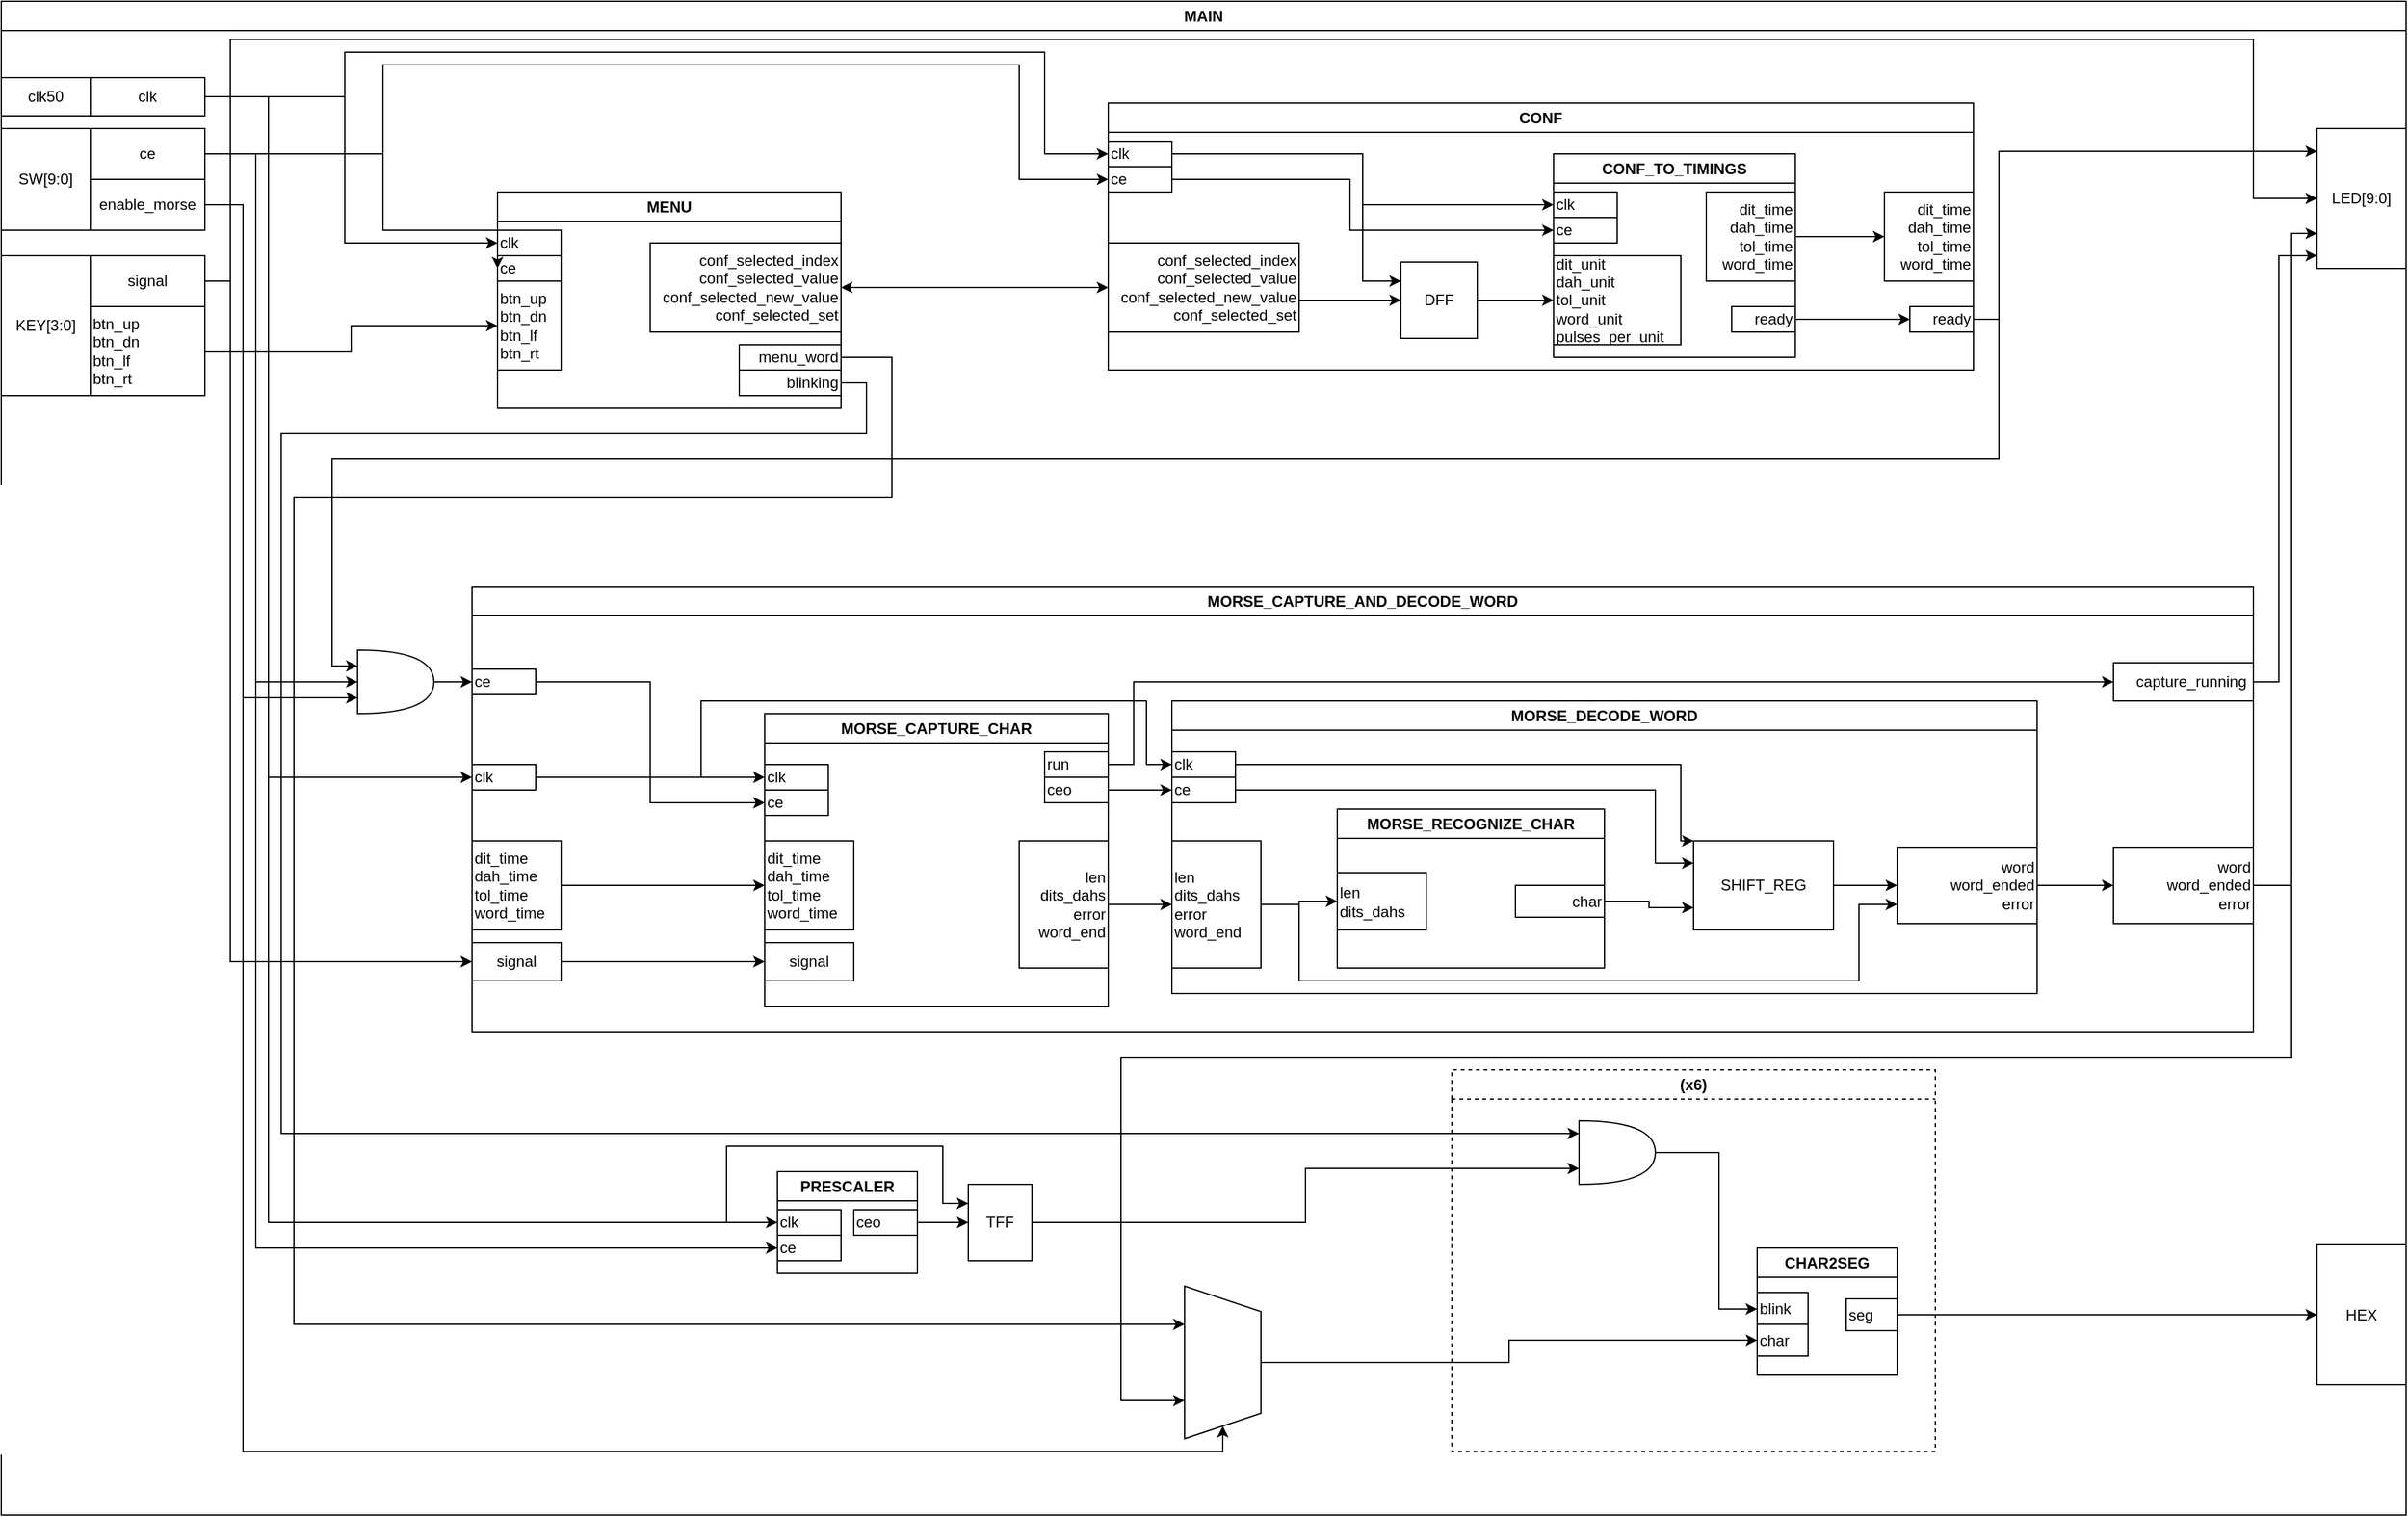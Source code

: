 <mxfile version="21.4.0" type="device">
  <diagram name="Page-1" id="hukOvNbH8wqwb4-qdyA3">
    <mxGraphModel dx="3124" dy="919" grid="1" gridSize="10" guides="1" tooltips="1" connect="1" arrows="1" fold="1" page="0" pageScale="1" pageWidth="850" pageHeight="1100" math="0" shadow="0">
      <root>
        <mxCell id="0" />
        <mxCell id="1" parent="0" />
        <mxCell id="n11RWDqNI-QOgRnJ-CIm-2" value="MAIN" style="swimlane;whiteSpace=wrap;html=1;" parent="1" vertex="1">
          <mxGeometry x="-1240" y="250" width="1890" height="1190" as="geometry" />
        </mxCell>
        <mxCell id="crMoV3NcMYlLuXGDjahS-1" value="CONF" style="swimlane;whiteSpace=wrap;html=1;" parent="n11RWDqNI-QOgRnJ-CIm-2" vertex="1">
          <mxGeometry x="870" y="80" width="680" height="210" as="geometry" />
        </mxCell>
        <mxCell id="crMoV3NcMYlLuXGDjahS-4" value="CONF_TO_TIMINGS" style="swimlane;whiteSpace=wrap;html=1;" parent="crMoV3NcMYlLuXGDjahS-1" vertex="1">
          <mxGeometry x="350" y="40" width="190" height="160" as="geometry" />
        </mxCell>
        <mxCell id="crMoV3NcMYlLuXGDjahS-58" value="&lt;div align=&quot;left&quot;&gt;dit_unit&lt;/div&gt;&lt;div align=&quot;left&quot;&gt;dah_unit&lt;/div&gt;&lt;div align=&quot;left&quot;&gt;tol_unit&lt;/div&gt;&lt;div align=&quot;left&quot;&gt;word_unit&lt;br&gt;&lt;/div&gt;&lt;div align=&quot;left&quot;&gt;pulses_per_unit&lt;br&gt;&lt;/div&gt;" style="rounded=0;whiteSpace=wrap;html=1;align=left;" parent="crMoV3NcMYlLuXGDjahS-4" vertex="1">
          <mxGeometry y="80" width="100" height="70" as="geometry" />
        </mxCell>
        <mxCell id="crMoV3NcMYlLuXGDjahS-57" value="&lt;div&gt;dit_time&lt;/div&gt;&lt;div&gt;dah_time&lt;/div&gt;&lt;div&gt;tol_time&lt;/div&gt;&lt;div&gt;word_time&lt;br&gt;&lt;/div&gt;" style="rounded=0;whiteSpace=wrap;html=1;align=right;" parent="crMoV3NcMYlLuXGDjahS-4" vertex="1">
          <mxGeometry x="120" y="30" width="70" height="70" as="geometry" />
        </mxCell>
        <mxCell id="crMoV3NcMYlLuXGDjahS-60" value="clk" style="rounded=0;whiteSpace=wrap;html=1;align=left;" parent="crMoV3NcMYlLuXGDjahS-4" vertex="1">
          <mxGeometry y="30" width="50" height="20" as="geometry" />
        </mxCell>
        <mxCell id="crMoV3NcMYlLuXGDjahS-61" value="ce" style="rounded=0;whiteSpace=wrap;html=1;align=left;" parent="crMoV3NcMYlLuXGDjahS-4" vertex="1">
          <mxGeometry y="50" width="50" height="20" as="geometry" />
        </mxCell>
        <mxCell id="crMoV3NcMYlLuXGDjahS-66" value="&lt;div align=&quot;right&quot;&gt;ready&lt;/div&gt;" style="rounded=0;whiteSpace=wrap;html=1;align=right;" parent="crMoV3NcMYlLuXGDjahS-4" vertex="1">
          <mxGeometry x="140" y="120" width="50" height="20" as="geometry" />
        </mxCell>
        <mxCell id="crMoV3NcMYlLuXGDjahS-59" style="edgeStyle=orthogonalEdgeStyle;rounded=0;orthogonalLoop=1;jettySize=auto;html=1;fontFamily=Helvetica;fontSize=12;fontColor=default;" parent="crMoV3NcMYlLuXGDjahS-1" source="crMoV3NcMYlLuXGDjahS-48" target="crMoV3NcMYlLuXGDjahS-58" edge="1">
          <mxGeometry relative="1" as="geometry">
            <Array as="points">
              <mxPoint x="310" y="155" />
              <mxPoint x="310" y="155" />
            </Array>
          </mxGeometry>
        </mxCell>
        <mxCell id="crMoV3NcMYlLuXGDjahS-48" value="DFF" style="whiteSpace=wrap;html=1;aspect=fixed;rounded=0;strokeColor=default;fontFamily=Helvetica;fontSize=12;fontColor=default;fillColor=default;" parent="crMoV3NcMYlLuXGDjahS-1" vertex="1">
          <mxGeometry x="230" y="125" width="60" height="60" as="geometry" />
        </mxCell>
        <mxCell id="crMoV3NcMYlLuXGDjahS-70" style="edgeStyle=orthogonalEdgeStyle;rounded=0;orthogonalLoop=1;jettySize=auto;html=1;entryX=0;entryY=0.5;entryDx=0;entryDy=0;fontFamily=Helvetica;fontSize=12;fontColor=default;" parent="crMoV3NcMYlLuXGDjahS-1" source="crMoV3NcMYlLuXGDjahS-49" target="crMoV3NcMYlLuXGDjahS-48" edge="1">
          <mxGeometry relative="1" as="geometry">
            <Array as="points">
              <mxPoint x="150" y="155" />
              <mxPoint x="150" y="155" />
            </Array>
          </mxGeometry>
        </mxCell>
        <mxCell id="crMoV3NcMYlLuXGDjahS-49" value="&lt;div align=&quot;right&quot;&gt;conf_selected_index&lt;br&gt;conf_selected_value&lt;br&gt;conf_selected_new_value&lt;br&gt;&lt;/div&gt;&lt;div align=&quot;right&quot;&gt;conf_selected_set&lt;/div&gt;" style="rounded=0;whiteSpace=wrap;html=1;align=right;" parent="crMoV3NcMYlLuXGDjahS-1" vertex="1">
          <mxGeometry y="110" width="150" height="70" as="geometry" />
        </mxCell>
        <mxCell id="crMoV3NcMYlLuXGDjahS-62" style="edgeStyle=orthogonalEdgeStyle;rounded=0;orthogonalLoop=1;jettySize=auto;html=1;fontFamily=Helvetica;fontSize=12;fontColor=default;entryX=0;entryY=0.5;entryDx=0;entryDy=0;" parent="crMoV3NcMYlLuXGDjahS-1" source="crMoV3NcMYlLuXGDjahS-53" target="crMoV3NcMYlLuXGDjahS-60" edge="1">
          <mxGeometry relative="1" as="geometry">
            <mxPoint x="310" y="170" as="targetPoint" />
          </mxGeometry>
        </mxCell>
        <mxCell id="crMoV3NcMYlLuXGDjahS-71" style="edgeStyle=orthogonalEdgeStyle;rounded=0;orthogonalLoop=1;jettySize=auto;html=1;entryX=0;entryY=0.25;entryDx=0;entryDy=0;fontFamily=Helvetica;fontSize=12;fontColor=default;" parent="crMoV3NcMYlLuXGDjahS-1" source="crMoV3NcMYlLuXGDjahS-53" target="crMoV3NcMYlLuXGDjahS-48" edge="1">
          <mxGeometry relative="1" as="geometry">
            <Array as="points">
              <mxPoint x="200" y="40" />
              <mxPoint x="200" y="140" />
            </Array>
          </mxGeometry>
        </mxCell>
        <mxCell id="crMoV3NcMYlLuXGDjahS-53" value="clk" style="rounded=0;whiteSpace=wrap;html=1;align=left;" parent="crMoV3NcMYlLuXGDjahS-1" vertex="1">
          <mxGeometry y="30" width="50" height="20" as="geometry" />
        </mxCell>
        <mxCell id="crMoV3NcMYlLuXGDjahS-63" style="edgeStyle=orthogonalEdgeStyle;rounded=0;orthogonalLoop=1;jettySize=auto;html=1;entryX=0;entryY=0.5;entryDx=0;entryDy=0;fontFamily=Helvetica;fontSize=12;fontColor=default;" parent="crMoV3NcMYlLuXGDjahS-1" source="crMoV3NcMYlLuXGDjahS-54" target="crMoV3NcMYlLuXGDjahS-61" edge="1">
          <mxGeometry relative="1" as="geometry">
            <Array as="points">
              <mxPoint x="190" y="60" />
              <mxPoint x="190" y="100" />
            </Array>
          </mxGeometry>
        </mxCell>
        <mxCell id="crMoV3NcMYlLuXGDjahS-54" value="ce" style="rounded=0;whiteSpace=wrap;html=1;align=left;" parent="crMoV3NcMYlLuXGDjahS-1" vertex="1">
          <mxGeometry y="50" width="50" height="20" as="geometry" />
        </mxCell>
        <mxCell id="crMoV3NcMYlLuXGDjahS-64" value="&lt;div&gt;dit_time&lt;/div&gt;&lt;div&gt;dah_time&lt;/div&gt;&lt;div&gt;tol_time&lt;/div&gt;&lt;div&gt;word_time&lt;br&gt;&lt;/div&gt;" style="rounded=0;whiteSpace=wrap;html=1;align=right;" parent="crMoV3NcMYlLuXGDjahS-1" vertex="1">
          <mxGeometry x="610" y="70" width="70" height="70" as="geometry" />
        </mxCell>
        <mxCell id="crMoV3NcMYlLuXGDjahS-65" style="edgeStyle=orthogonalEdgeStyle;rounded=0;orthogonalLoop=1;jettySize=auto;html=1;entryX=0;entryY=0.5;entryDx=0;entryDy=0;fontFamily=Helvetica;fontSize=12;fontColor=default;" parent="crMoV3NcMYlLuXGDjahS-1" source="crMoV3NcMYlLuXGDjahS-57" target="crMoV3NcMYlLuXGDjahS-64" edge="1">
          <mxGeometry relative="1" as="geometry" />
        </mxCell>
        <mxCell id="crMoV3NcMYlLuXGDjahS-68" value="&lt;div align=&quot;right&quot;&gt;ready&lt;/div&gt;" style="rounded=0;whiteSpace=wrap;html=1;align=right;" parent="crMoV3NcMYlLuXGDjahS-1" vertex="1">
          <mxGeometry x="630" y="160" width="50" height="20" as="geometry" />
        </mxCell>
        <mxCell id="crMoV3NcMYlLuXGDjahS-69" style="edgeStyle=orthogonalEdgeStyle;rounded=0;orthogonalLoop=1;jettySize=auto;html=1;fontFamily=Helvetica;fontSize=12;fontColor=default;" parent="crMoV3NcMYlLuXGDjahS-1" source="crMoV3NcMYlLuXGDjahS-66" target="crMoV3NcMYlLuXGDjahS-68" edge="1">
          <mxGeometry relative="1" as="geometry" />
        </mxCell>
        <mxCell id="crMoV3NcMYlLuXGDjahS-6" value="MENU" style="swimlane;whiteSpace=wrap;html=1;" parent="n11RWDqNI-QOgRnJ-CIm-2" vertex="1">
          <mxGeometry x="390" y="150" width="270" height="170" as="geometry" />
        </mxCell>
        <mxCell id="crMoV3NcMYlLuXGDjahS-29" value="menu_word" style="rounded=0;whiteSpace=wrap;html=1;align=right;" parent="crMoV3NcMYlLuXGDjahS-6" vertex="1">
          <mxGeometry x="190" y="120" width="80" height="20" as="geometry" />
        </mxCell>
        <mxCell id="crMoV3NcMYlLuXGDjahS-33" value="clk" style="rounded=0;whiteSpace=wrap;html=1;align=left;" parent="crMoV3NcMYlLuXGDjahS-6" vertex="1">
          <mxGeometry y="30" width="50" height="20" as="geometry" />
        </mxCell>
        <mxCell id="crMoV3NcMYlLuXGDjahS-34" value="ce" style="rounded=0;whiteSpace=wrap;html=1;align=left;" parent="crMoV3NcMYlLuXGDjahS-6" vertex="1">
          <mxGeometry y="50" width="50" height="20" as="geometry" />
        </mxCell>
        <mxCell id="crMoV3NcMYlLuXGDjahS-35" value="&lt;div align=&quot;left&quot;&gt;btn_up&amp;nbsp;&amp;nbsp;&amp;nbsp;&amp;nbsp;&amp;nbsp;&amp;nbsp;&amp;nbsp;&amp;nbsp;&amp;nbsp;&amp;nbsp;&amp;nbsp;&amp;nbsp;&amp;nbsp;&amp;nbsp;&amp;nbsp; &lt;br&gt;btn_dn&amp;nbsp;&amp;nbsp;&amp;nbsp;&amp;nbsp;&amp;nbsp;&amp;nbsp;&amp;nbsp;&amp;nbsp;&amp;nbsp;&amp;nbsp;&amp;nbsp;&amp;nbsp;&amp;nbsp; btn_lf&amp;nbsp;&amp;nbsp;&amp;nbsp;&amp;nbsp;&amp;nbsp;&amp;nbsp;&amp;nbsp;&amp;nbsp;&amp;nbsp;&amp;nbsp;&amp;nbsp;&amp;nbsp;&amp;nbsp;&amp;nbsp;&amp;nbsp; &lt;br&gt;&lt;/div&gt;&lt;div align=&quot;left&quot;&gt;btn_rt &lt;br&gt;&lt;/div&gt;" style="rounded=0;whiteSpace=wrap;html=1;align=left;" parent="crMoV3NcMYlLuXGDjahS-6" vertex="1">
          <mxGeometry y="70" width="50" height="70" as="geometry" />
        </mxCell>
        <mxCell id="crMoV3NcMYlLuXGDjahS-40" value="blinking" style="rounded=0;whiteSpace=wrap;html=1;align=right;" parent="crMoV3NcMYlLuXGDjahS-6" vertex="1">
          <mxGeometry x="190" y="140" width="80" height="20" as="geometry" />
        </mxCell>
        <mxCell id="crMoV3NcMYlLuXGDjahS-47" value="&lt;div align=&quot;right&quot;&gt;conf_selected_index&lt;br&gt;conf_selected_value&lt;br&gt;conf_selected_new_value&lt;br&gt;&lt;/div&gt;&lt;div align=&quot;right&quot;&gt;conf_selected_set&lt;/div&gt;" style="rounded=0;whiteSpace=wrap;html=1;align=right;" parent="crMoV3NcMYlLuXGDjahS-6" vertex="1">
          <mxGeometry x="120" y="40" width="150" height="70" as="geometry" />
        </mxCell>
        <mxCell id="crMoV3NcMYlLuXGDjahS-9" value="&lt;div&gt;MORSE_CAPTURE_AND_DECODE_WORD&lt;/div&gt;" style="swimlane;whiteSpace=wrap;html=1;" parent="n11RWDqNI-QOgRnJ-CIm-2" vertex="1">
          <mxGeometry x="370" y="460" width="1400" height="350" as="geometry" />
        </mxCell>
        <mxCell id="crMoV3NcMYlLuXGDjahS-10" value="MORSE_CAPTURE_CHAR" style="swimlane;whiteSpace=wrap;html=1;" parent="crMoV3NcMYlLuXGDjahS-9" vertex="1">
          <mxGeometry x="230" y="100" width="270" height="230" as="geometry" />
        </mxCell>
        <mxCell id="crMoV3NcMYlLuXGDjahS-75" value="clk" style="rounded=0;whiteSpace=wrap;html=1;align=left;" parent="crMoV3NcMYlLuXGDjahS-10" vertex="1">
          <mxGeometry y="40" width="50" height="20" as="geometry" />
        </mxCell>
        <mxCell id="crMoV3NcMYlLuXGDjahS-76" value="ce" style="rounded=0;whiteSpace=wrap;html=1;align=left;" parent="crMoV3NcMYlLuXGDjahS-10" vertex="1">
          <mxGeometry y="60" width="50" height="20" as="geometry" />
        </mxCell>
        <mxCell id="crMoV3NcMYlLuXGDjahS-83" value="&lt;div align=&quot;left&quot;&gt;dit_time&lt;/div&gt;&lt;div align=&quot;left&quot;&gt;dah_time&lt;/div&gt;&lt;div align=&quot;left&quot;&gt;tol_time&lt;/div&gt;&lt;div align=&quot;left&quot;&gt;word_time&lt;br&gt;&lt;/div&gt;" style="rounded=0;whiteSpace=wrap;html=1;align=left;" parent="crMoV3NcMYlLuXGDjahS-10" vertex="1">
          <mxGeometry y="100" width="70" height="70" as="geometry" />
        </mxCell>
        <mxCell id="crMoV3NcMYlLuXGDjahS-88" value="signal" style="rounded=0;whiteSpace=wrap;html=1;" parent="crMoV3NcMYlLuXGDjahS-10" vertex="1">
          <mxGeometry y="180" width="70" height="30" as="geometry" />
        </mxCell>
        <mxCell id="crMoV3NcMYlLuXGDjahS-91" value="&lt;div align=&quot;right&quot;&gt;len&lt;/div&gt;&lt;div align=&quot;right&quot;&gt;dits_dahs&lt;br&gt;error&lt;br&gt;word_end&lt;br&gt;&lt;/div&gt;" style="rounded=0;whiteSpace=wrap;html=1;align=right;" parent="crMoV3NcMYlLuXGDjahS-10" vertex="1">
          <mxGeometry x="200" y="100" width="70" height="100" as="geometry" />
        </mxCell>
        <mxCell id="crMoV3NcMYlLuXGDjahS-92" value="ceo" style="rounded=0;whiteSpace=wrap;html=1;align=left;" parent="crMoV3NcMYlLuXGDjahS-10" vertex="1">
          <mxGeometry x="220" y="50" width="50" height="20" as="geometry" />
        </mxCell>
        <mxCell id="crMoV3NcMYlLuXGDjahS-102" value="run" style="rounded=0;whiteSpace=wrap;html=1;align=left;" parent="crMoV3NcMYlLuXGDjahS-10" vertex="1">
          <mxGeometry x="220" y="30" width="50" height="20" as="geometry" />
        </mxCell>
        <mxCell id="crMoV3NcMYlLuXGDjahS-11" value="&lt;div&gt;MORSE_DECODE_WORD&lt;/div&gt;" style="swimlane;whiteSpace=wrap;html=1;" parent="crMoV3NcMYlLuXGDjahS-9" vertex="1">
          <mxGeometry x="550" y="90" width="680" height="230" as="geometry" />
        </mxCell>
        <mxCell id="crMoV3NcMYlLuXGDjahS-13" value="&lt;div&gt;MORSE_RECOGNIZE_CHAR&lt;/div&gt;" style="swimlane;whiteSpace=wrap;html=1;" parent="crMoV3NcMYlLuXGDjahS-11" vertex="1">
          <mxGeometry x="130" y="85" width="210" height="125" as="geometry" />
        </mxCell>
        <mxCell id="crMoV3NcMYlLuXGDjahS-105" value="&lt;div align=&quot;left&quot;&gt;len&lt;/div&gt;&lt;div align=&quot;left&quot;&gt;dits_dahs&lt;br&gt;&lt;/div&gt;" style="rounded=0;whiteSpace=wrap;html=1;align=left;" parent="crMoV3NcMYlLuXGDjahS-13" vertex="1">
          <mxGeometry y="50" width="70" height="45" as="geometry" />
        </mxCell>
        <mxCell id="crMoV3NcMYlLuXGDjahS-106" value="&lt;div align=&quot;right&quot;&gt;char&lt;/div&gt;" style="rounded=0;whiteSpace=wrap;html=1;align=right;" parent="crMoV3NcMYlLuXGDjahS-13" vertex="1">
          <mxGeometry x="140" y="60" width="70" height="25" as="geometry" />
        </mxCell>
        <mxCell id="crMoV3NcMYlLuXGDjahS-113" style="edgeStyle=orthogonalEdgeStyle;rounded=0;orthogonalLoop=1;jettySize=auto;html=1;entryX=0;entryY=0;entryDx=0;entryDy=0;fontFamily=Helvetica;fontSize=12;fontColor=default;" parent="crMoV3NcMYlLuXGDjahS-11" source="crMoV3NcMYlLuXGDjahS-93" target="crMoV3NcMYlLuXGDjahS-104" edge="1">
          <mxGeometry relative="1" as="geometry">
            <Array as="points">
              <mxPoint x="400" y="50" />
              <mxPoint x="400" y="110" />
            </Array>
          </mxGeometry>
        </mxCell>
        <mxCell id="crMoV3NcMYlLuXGDjahS-93" value="clk" style="rounded=0;whiteSpace=wrap;html=1;align=left;" parent="crMoV3NcMYlLuXGDjahS-11" vertex="1">
          <mxGeometry y="40" width="50" height="20" as="geometry" />
        </mxCell>
        <mxCell id="crMoV3NcMYlLuXGDjahS-112" style="edgeStyle=orthogonalEdgeStyle;rounded=0;orthogonalLoop=1;jettySize=auto;html=1;entryX=0;entryY=0.25;entryDx=0;entryDy=0;fontFamily=Helvetica;fontSize=12;fontColor=default;" parent="crMoV3NcMYlLuXGDjahS-11" source="crMoV3NcMYlLuXGDjahS-94" target="crMoV3NcMYlLuXGDjahS-104" edge="1">
          <mxGeometry relative="1" as="geometry">
            <Array as="points">
              <mxPoint x="380" y="70" />
              <mxPoint x="380" y="128" />
            </Array>
          </mxGeometry>
        </mxCell>
        <mxCell id="crMoV3NcMYlLuXGDjahS-94" value="ce" style="rounded=0;whiteSpace=wrap;html=1;align=left;" parent="crMoV3NcMYlLuXGDjahS-11" vertex="1">
          <mxGeometry y="60" width="50" height="20" as="geometry" />
        </mxCell>
        <mxCell id="crMoV3NcMYlLuXGDjahS-108" style="edgeStyle=orthogonalEdgeStyle;rounded=0;orthogonalLoop=1;jettySize=auto;html=1;entryX=0;entryY=0.5;entryDx=0;entryDy=0;fontFamily=Helvetica;fontSize=12;fontColor=default;" parent="crMoV3NcMYlLuXGDjahS-11" source="crMoV3NcMYlLuXGDjahS-97" target="crMoV3NcMYlLuXGDjahS-105" edge="1">
          <mxGeometry relative="1" as="geometry" />
        </mxCell>
        <mxCell id="crMoV3NcMYlLuXGDjahS-116" style="edgeStyle=orthogonalEdgeStyle;rounded=0;orthogonalLoop=1;jettySize=auto;html=1;entryX=0;entryY=0.75;entryDx=0;entryDy=0;fontFamily=Helvetica;fontSize=12;fontColor=default;" parent="crMoV3NcMYlLuXGDjahS-11" source="crMoV3NcMYlLuXGDjahS-97" target="crMoV3NcMYlLuXGDjahS-99" edge="1">
          <mxGeometry relative="1" as="geometry">
            <Array as="points">
              <mxPoint x="100" y="160" />
              <mxPoint x="100" y="220" />
              <mxPoint x="540" y="220" />
              <mxPoint x="540" y="160" />
            </Array>
          </mxGeometry>
        </mxCell>
        <mxCell id="crMoV3NcMYlLuXGDjahS-97" value="&lt;div align=&quot;left&quot;&gt;len&lt;/div&gt;&lt;div align=&quot;left&quot;&gt;dits_dahs&lt;br&gt;error&lt;br&gt;word_end&lt;br&gt;&lt;/div&gt;" style="rounded=0;whiteSpace=wrap;html=1;align=left;" parent="crMoV3NcMYlLuXGDjahS-11" vertex="1">
          <mxGeometry y="110" width="70" height="100" as="geometry" />
        </mxCell>
        <mxCell id="crMoV3NcMYlLuXGDjahS-99" value="&lt;div&gt;word&lt;/div&gt;&lt;div&gt;word_ended&lt;/div&gt;&lt;div&gt;error&lt;br&gt;&lt;/div&gt;" style="rounded=0;whiteSpace=wrap;html=1;align=right;" parent="crMoV3NcMYlLuXGDjahS-11" vertex="1">
          <mxGeometry x="570" y="115" width="110" height="60" as="geometry" />
        </mxCell>
        <mxCell id="crMoV3NcMYlLuXGDjahS-114" style="edgeStyle=orthogonalEdgeStyle;rounded=0;orthogonalLoop=1;jettySize=auto;html=1;entryX=0;entryY=0.5;entryDx=0;entryDy=0;fontFamily=Helvetica;fontSize=12;fontColor=default;" parent="crMoV3NcMYlLuXGDjahS-11" source="crMoV3NcMYlLuXGDjahS-104" target="crMoV3NcMYlLuXGDjahS-99" edge="1">
          <mxGeometry relative="1" as="geometry" />
        </mxCell>
        <mxCell id="crMoV3NcMYlLuXGDjahS-104" value="SHIFT_REG" style="rounded=0;whiteSpace=wrap;html=1;strokeColor=default;fontFamily=Helvetica;fontSize=12;fontColor=default;fillColor=default;" parent="crMoV3NcMYlLuXGDjahS-11" vertex="1">
          <mxGeometry x="410" y="110" width="110" height="70" as="geometry" />
        </mxCell>
        <mxCell id="crMoV3NcMYlLuXGDjahS-111" style="edgeStyle=orthogonalEdgeStyle;rounded=0;orthogonalLoop=1;jettySize=auto;html=1;entryX=0;entryY=0.75;entryDx=0;entryDy=0;fontFamily=Helvetica;fontSize=12;fontColor=default;" parent="crMoV3NcMYlLuXGDjahS-11" source="crMoV3NcMYlLuXGDjahS-106" target="crMoV3NcMYlLuXGDjahS-104" edge="1">
          <mxGeometry relative="1" as="geometry" />
        </mxCell>
        <mxCell id="crMoV3NcMYlLuXGDjahS-87" style="edgeStyle=orthogonalEdgeStyle;rounded=0;orthogonalLoop=1;jettySize=auto;html=1;fontFamily=Helvetica;fontSize=12;fontColor=default;" parent="crMoV3NcMYlLuXGDjahS-9" source="crMoV3NcMYlLuXGDjahS-72" target="crMoV3NcMYlLuXGDjahS-83" edge="1">
          <mxGeometry relative="1" as="geometry" />
        </mxCell>
        <mxCell id="crMoV3NcMYlLuXGDjahS-72" value="&lt;div align=&quot;left&quot;&gt;dit_time&lt;/div&gt;&lt;div align=&quot;left&quot;&gt;dah_time&lt;/div&gt;&lt;div align=&quot;left&quot;&gt;tol_time&lt;/div&gt;&lt;div align=&quot;left&quot;&gt;word_time&lt;br&gt;&lt;/div&gt;" style="rounded=0;whiteSpace=wrap;html=1;align=left;" parent="crMoV3NcMYlLuXGDjahS-9" vertex="1">
          <mxGeometry y="200" width="70" height="70" as="geometry" />
        </mxCell>
        <mxCell id="crMoV3NcMYlLuXGDjahS-89" style="edgeStyle=orthogonalEdgeStyle;rounded=0;orthogonalLoop=1;jettySize=auto;html=1;entryX=0;entryY=0.5;entryDx=0;entryDy=0;fontFamily=Helvetica;fontSize=12;fontColor=default;" parent="crMoV3NcMYlLuXGDjahS-9" source="crMoV3NcMYlLuXGDjahS-73" target="crMoV3NcMYlLuXGDjahS-88" edge="1">
          <mxGeometry relative="1" as="geometry" />
        </mxCell>
        <mxCell id="crMoV3NcMYlLuXGDjahS-73" value="signal" style="rounded=0;whiteSpace=wrap;html=1;" parent="crMoV3NcMYlLuXGDjahS-9" vertex="1">
          <mxGeometry y="280" width="70" height="30" as="geometry" />
        </mxCell>
        <mxCell id="crMoV3NcMYlLuXGDjahS-74" value="capture_running&amp;nbsp;" style="rounded=0;whiteSpace=wrap;html=1;align=right;" parent="crMoV3NcMYlLuXGDjahS-9" vertex="1">
          <mxGeometry x="1290" y="60" width="110" height="30" as="geometry" />
        </mxCell>
        <mxCell id="crMoV3NcMYlLuXGDjahS-85" style="edgeStyle=orthogonalEdgeStyle;rounded=0;orthogonalLoop=1;jettySize=auto;html=1;entryX=0;entryY=0.5;entryDx=0;entryDy=0;fontFamily=Helvetica;fontSize=12;fontColor=default;" parent="crMoV3NcMYlLuXGDjahS-9" source="crMoV3NcMYlLuXGDjahS-77" target="crMoV3NcMYlLuXGDjahS-75" edge="1">
          <mxGeometry relative="1" as="geometry" />
        </mxCell>
        <mxCell id="crMoV3NcMYlLuXGDjahS-95" style="edgeStyle=orthogonalEdgeStyle;rounded=0;orthogonalLoop=1;jettySize=auto;html=1;entryX=0;entryY=0.5;entryDx=0;entryDy=0;fontFamily=Helvetica;fontSize=12;fontColor=default;" parent="crMoV3NcMYlLuXGDjahS-9" source="crMoV3NcMYlLuXGDjahS-77" target="crMoV3NcMYlLuXGDjahS-93" edge="1">
          <mxGeometry relative="1" as="geometry">
            <Array as="points">
              <mxPoint x="180" y="150" />
              <mxPoint x="180" y="90" />
              <mxPoint x="530" y="90" />
              <mxPoint x="530" y="140" />
            </Array>
          </mxGeometry>
        </mxCell>
        <mxCell id="crMoV3NcMYlLuXGDjahS-77" value="clk" style="rounded=0;whiteSpace=wrap;html=1;align=left;" parent="crMoV3NcMYlLuXGDjahS-9" vertex="1">
          <mxGeometry y="140" width="50" height="20" as="geometry" />
        </mxCell>
        <mxCell id="crMoV3NcMYlLuXGDjahS-86" style="edgeStyle=orthogonalEdgeStyle;rounded=0;orthogonalLoop=1;jettySize=auto;html=1;entryX=0;entryY=0.5;entryDx=0;entryDy=0;fontFamily=Helvetica;fontSize=12;fontColor=default;" parent="crMoV3NcMYlLuXGDjahS-9" source="crMoV3NcMYlLuXGDjahS-78" target="crMoV3NcMYlLuXGDjahS-76" edge="1">
          <mxGeometry relative="1" as="geometry" />
        </mxCell>
        <mxCell id="crMoV3NcMYlLuXGDjahS-78" value="ce" style="rounded=0;whiteSpace=wrap;html=1;align=left;" parent="crMoV3NcMYlLuXGDjahS-9" vertex="1">
          <mxGeometry y="65" width="50" height="20" as="geometry" />
        </mxCell>
        <mxCell id="crMoV3NcMYlLuXGDjahS-96" style="edgeStyle=orthogonalEdgeStyle;rounded=0;orthogonalLoop=1;jettySize=auto;html=1;entryX=0;entryY=0.5;entryDx=0;entryDy=0;fontFamily=Helvetica;fontSize=12;fontColor=default;" parent="crMoV3NcMYlLuXGDjahS-9" source="crMoV3NcMYlLuXGDjahS-92" target="crMoV3NcMYlLuXGDjahS-94" edge="1">
          <mxGeometry relative="1" as="geometry" />
        </mxCell>
        <mxCell id="crMoV3NcMYlLuXGDjahS-98" style="edgeStyle=orthogonalEdgeStyle;rounded=0;orthogonalLoop=1;jettySize=auto;html=1;fontFamily=Helvetica;fontSize=12;fontColor=default;" parent="crMoV3NcMYlLuXGDjahS-9" source="crMoV3NcMYlLuXGDjahS-91" target="crMoV3NcMYlLuXGDjahS-97" edge="1">
          <mxGeometry relative="1" as="geometry" />
        </mxCell>
        <mxCell id="crMoV3NcMYlLuXGDjahS-100" value="&lt;div&gt;word&lt;/div&gt;&lt;div&gt;word_ended&lt;/div&gt;&lt;div&gt;error&lt;br&gt;&lt;/div&gt;" style="rounded=0;whiteSpace=wrap;html=1;align=right;" parent="crMoV3NcMYlLuXGDjahS-9" vertex="1">
          <mxGeometry x="1290" y="205" width="110" height="60" as="geometry" />
        </mxCell>
        <mxCell id="crMoV3NcMYlLuXGDjahS-101" style="edgeStyle=orthogonalEdgeStyle;rounded=0;orthogonalLoop=1;jettySize=auto;html=1;entryX=0;entryY=0.5;entryDx=0;entryDy=0;fontFamily=Helvetica;fontSize=12;fontColor=default;" parent="crMoV3NcMYlLuXGDjahS-9" source="crMoV3NcMYlLuXGDjahS-99" target="crMoV3NcMYlLuXGDjahS-100" edge="1">
          <mxGeometry relative="1" as="geometry" />
        </mxCell>
        <mxCell id="crMoV3NcMYlLuXGDjahS-103" style="edgeStyle=orthogonalEdgeStyle;rounded=0;orthogonalLoop=1;jettySize=auto;html=1;entryX=0;entryY=0.5;entryDx=0;entryDy=0;fontFamily=Helvetica;fontSize=12;fontColor=default;" parent="crMoV3NcMYlLuXGDjahS-9" source="crMoV3NcMYlLuXGDjahS-102" target="crMoV3NcMYlLuXGDjahS-74" edge="1">
          <mxGeometry relative="1" as="geometry">
            <Array as="points">
              <mxPoint x="520" y="140" />
              <mxPoint x="520" y="75" />
            </Array>
          </mxGeometry>
        </mxCell>
        <mxCell id="crMoV3NcMYlLuXGDjahS-15" value="PRESCALER" style="swimlane;whiteSpace=wrap;html=1;" parent="n11RWDqNI-QOgRnJ-CIm-2" vertex="1">
          <mxGeometry x="610" y="920" width="110" height="80" as="geometry" />
        </mxCell>
        <mxCell id="crMoV3NcMYlLuXGDjahS-118" value="clk" style="rounded=0;whiteSpace=wrap;html=1;align=left;" parent="crMoV3NcMYlLuXGDjahS-15" vertex="1">
          <mxGeometry y="30" width="50" height="20" as="geometry" />
        </mxCell>
        <mxCell id="crMoV3NcMYlLuXGDjahS-119" value="ce" style="rounded=0;whiteSpace=wrap;html=1;align=left;" parent="crMoV3NcMYlLuXGDjahS-15" vertex="1">
          <mxGeometry y="50" width="50" height="20" as="geometry" />
        </mxCell>
        <mxCell id="crMoV3NcMYlLuXGDjahS-123" value="ceo" style="rounded=0;whiteSpace=wrap;html=1;align=left;" parent="crMoV3NcMYlLuXGDjahS-15" vertex="1">
          <mxGeometry x="60" y="30" width="50" height="20" as="geometry" />
        </mxCell>
        <mxCell id="crMoV3NcMYlLuXGDjahS-37" style="edgeStyle=orthogonalEdgeStyle;rounded=0;orthogonalLoop=1;jettySize=auto;html=1;entryX=0;entryY=0.5;entryDx=0;entryDy=0;fontFamily=Helvetica;fontSize=12;fontColor=default;" parent="n11RWDqNI-QOgRnJ-CIm-2" source="crMoV3NcMYlLuXGDjahS-22" target="crMoV3NcMYlLuXGDjahS-34" edge="1">
          <mxGeometry relative="1" as="geometry">
            <Array as="points">
              <mxPoint x="300" y="120" />
              <mxPoint x="300" y="180" />
            </Array>
          </mxGeometry>
        </mxCell>
        <mxCell id="crMoV3NcMYlLuXGDjahS-56" style="edgeStyle=orthogonalEdgeStyle;rounded=0;orthogonalLoop=1;jettySize=auto;html=1;entryX=0;entryY=0.5;entryDx=0;entryDy=0;fontFamily=Helvetica;fontSize=12;fontColor=default;" parent="n11RWDqNI-QOgRnJ-CIm-2" source="crMoV3NcMYlLuXGDjahS-22" target="crMoV3NcMYlLuXGDjahS-54" edge="1">
          <mxGeometry relative="1" as="geometry">
            <Array as="points">
              <mxPoint x="300" y="120" />
              <mxPoint x="300" y="50" />
              <mxPoint x="800" y="50" />
              <mxPoint x="800" y="140" />
            </Array>
          </mxGeometry>
        </mxCell>
        <mxCell id="crMoV3NcMYlLuXGDjahS-126" style="edgeStyle=orthogonalEdgeStyle;rounded=0;orthogonalLoop=1;jettySize=auto;html=1;entryX=0;entryY=0.5;entryDx=0;entryDy=0;fontFamily=Helvetica;fontSize=12;fontColor=default;" parent="n11RWDqNI-QOgRnJ-CIm-2" source="crMoV3NcMYlLuXGDjahS-22" target="crMoV3NcMYlLuXGDjahS-119" edge="1">
          <mxGeometry relative="1" as="geometry">
            <Array as="points">
              <mxPoint x="200" y="120" />
              <mxPoint x="200" y="980" />
            </Array>
          </mxGeometry>
        </mxCell>
        <mxCell id="crMoV3NcMYlLuXGDjahS-130" style="edgeStyle=orthogonalEdgeStyle;rounded=0;orthogonalLoop=1;jettySize=auto;html=1;entryX=0;entryY=0.5;entryDx=0;entryDy=0;entryPerimeter=0;fontFamily=Helvetica;fontSize=12;fontColor=default;" parent="n11RWDqNI-QOgRnJ-CIm-2" source="crMoV3NcMYlLuXGDjahS-22" target="crMoV3NcMYlLuXGDjahS-127" edge="1">
          <mxGeometry relative="1" as="geometry">
            <Array as="points">
              <mxPoint x="200" y="120" />
              <mxPoint x="200" y="535" />
            </Array>
          </mxGeometry>
        </mxCell>
        <mxCell id="crMoV3NcMYlLuXGDjahS-22" value="ce" style="rounded=0;whiteSpace=wrap;html=1;" parent="n11RWDqNI-QOgRnJ-CIm-2" vertex="1">
          <mxGeometry x="70" y="100" width="90" height="40" as="geometry" />
        </mxCell>
        <mxCell id="crMoV3NcMYlLuXGDjahS-131" style="edgeStyle=orthogonalEdgeStyle;rounded=0;orthogonalLoop=1;jettySize=auto;html=1;entryX=0;entryY=0.75;entryDx=0;entryDy=0;entryPerimeter=0;fontFamily=Helvetica;fontSize=12;fontColor=default;" parent="n11RWDqNI-QOgRnJ-CIm-2" source="crMoV3NcMYlLuXGDjahS-23" target="crMoV3NcMYlLuXGDjahS-127" edge="1">
          <mxGeometry relative="1" as="geometry">
            <Array as="points">
              <mxPoint x="190" y="160" />
              <mxPoint x="190" y="548" />
            </Array>
          </mxGeometry>
        </mxCell>
        <mxCell id="crMoV3NcMYlLuXGDjahS-132" style="edgeStyle=orthogonalEdgeStyle;rounded=0;orthogonalLoop=1;jettySize=auto;html=1;fontFamily=Helvetica;fontSize=12;fontColor=default;" parent="n11RWDqNI-QOgRnJ-CIm-2" source="crMoV3NcMYlLuXGDjahS-23" target="crMoV3NcMYlLuXGDjahS-117" edge="1">
          <mxGeometry relative="1" as="geometry">
            <Array as="points">
              <mxPoint x="190" y="160" />
              <mxPoint x="190" y="1140" />
              <mxPoint x="960" y="1140" />
            </Array>
          </mxGeometry>
        </mxCell>
        <mxCell id="crMoV3NcMYlLuXGDjahS-23" value="enable_morse" style="rounded=0;whiteSpace=wrap;html=1;" parent="n11RWDqNI-QOgRnJ-CIm-2" vertex="1">
          <mxGeometry x="70" y="140" width="90" height="40" as="geometry" />
        </mxCell>
        <mxCell id="crMoV3NcMYlLuXGDjahS-17" value="SW[9:0]" style="rounded=0;whiteSpace=wrap;html=1;" parent="n11RWDqNI-QOgRnJ-CIm-2" vertex="1">
          <mxGeometry y="100" width="70" height="80" as="geometry" />
        </mxCell>
        <mxCell id="crMoV3NcMYlLuXGDjahS-18" value="&lt;div&gt;KEY[3:0]&lt;/div&gt;" style="rounded=0;whiteSpace=wrap;html=1;" parent="n11RWDqNI-QOgRnJ-CIm-2" vertex="1">
          <mxGeometry y="200" width="70" height="110" as="geometry" />
        </mxCell>
        <mxCell id="crMoV3NcMYlLuXGDjahS-16" value="&lt;div&gt;clk50&lt;/div&gt;" style="rounded=0;whiteSpace=wrap;html=1;" parent="n11RWDqNI-QOgRnJ-CIm-2" vertex="1">
          <mxGeometry y="60" width="70" height="30" as="geometry" />
        </mxCell>
        <mxCell id="crMoV3NcMYlLuXGDjahS-36" style="edgeStyle=orthogonalEdgeStyle;rounded=0;orthogonalLoop=1;jettySize=auto;html=1;entryX=0;entryY=0.5;entryDx=0;entryDy=0;fontFamily=Helvetica;fontSize=12;fontColor=default;" parent="n11RWDqNI-QOgRnJ-CIm-2" source="crMoV3NcMYlLuXGDjahS-25" target="crMoV3NcMYlLuXGDjahS-33" edge="1">
          <mxGeometry relative="1" as="geometry">
            <Array as="points">
              <mxPoint x="270" y="75" />
              <mxPoint x="270" y="190" />
            </Array>
          </mxGeometry>
        </mxCell>
        <mxCell id="crMoV3NcMYlLuXGDjahS-55" style="edgeStyle=orthogonalEdgeStyle;rounded=0;orthogonalLoop=1;jettySize=auto;html=1;entryX=0;entryY=0.5;entryDx=0;entryDy=0;fontFamily=Helvetica;fontSize=12;fontColor=default;" parent="n11RWDqNI-QOgRnJ-CIm-2" source="crMoV3NcMYlLuXGDjahS-25" target="crMoV3NcMYlLuXGDjahS-53" edge="1">
          <mxGeometry relative="1" as="geometry">
            <Array as="points">
              <mxPoint x="270" y="75" />
              <mxPoint x="270" y="40" />
              <mxPoint x="820" y="40" />
              <mxPoint x="820" y="120" />
            </Array>
          </mxGeometry>
        </mxCell>
        <mxCell id="crMoV3NcMYlLuXGDjahS-79" style="edgeStyle=orthogonalEdgeStyle;rounded=0;orthogonalLoop=1;jettySize=auto;html=1;entryX=0;entryY=0.5;entryDx=0;entryDy=0;fontFamily=Helvetica;fontSize=12;fontColor=default;" parent="n11RWDqNI-QOgRnJ-CIm-2" source="crMoV3NcMYlLuXGDjahS-25" target="crMoV3NcMYlLuXGDjahS-77" edge="1">
          <mxGeometry relative="1" as="geometry">
            <Array as="points">
              <mxPoint x="210" y="75" />
              <mxPoint x="210" y="610" />
            </Array>
          </mxGeometry>
        </mxCell>
        <mxCell id="crMoV3NcMYlLuXGDjahS-125" style="edgeStyle=orthogonalEdgeStyle;rounded=0;orthogonalLoop=1;jettySize=auto;html=1;entryX=0;entryY=0.5;entryDx=0;entryDy=0;fontFamily=Helvetica;fontSize=12;fontColor=default;" parent="n11RWDqNI-QOgRnJ-CIm-2" source="crMoV3NcMYlLuXGDjahS-25" target="crMoV3NcMYlLuXGDjahS-118" edge="1">
          <mxGeometry relative="1" as="geometry">
            <Array as="points">
              <mxPoint x="210" y="75" />
              <mxPoint x="210" y="960" />
            </Array>
          </mxGeometry>
        </mxCell>
        <mxCell id="crMoV3NcMYlLuXGDjahS-25" value="clk" style="rounded=0;whiteSpace=wrap;html=1;" parent="n11RWDqNI-QOgRnJ-CIm-2" vertex="1">
          <mxGeometry x="70" y="60" width="90" height="30" as="geometry" />
        </mxCell>
        <mxCell id="crMoV3NcMYlLuXGDjahS-82" style="edgeStyle=orthogonalEdgeStyle;rounded=0;orthogonalLoop=1;jettySize=auto;html=1;entryX=0;entryY=0.5;entryDx=0;entryDy=0;fontFamily=Helvetica;fontSize=12;fontColor=default;" parent="n11RWDqNI-QOgRnJ-CIm-2" source="crMoV3NcMYlLuXGDjahS-26" target="crMoV3NcMYlLuXGDjahS-73" edge="1">
          <mxGeometry relative="1" as="geometry">
            <Array as="points">
              <mxPoint x="180" y="220" />
              <mxPoint x="180" y="755" />
            </Array>
          </mxGeometry>
        </mxCell>
        <mxCell id="crMoV3NcMYlLuXGDjahS-157" style="edgeStyle=orthogonalEdgeStyle;rounded=0;orthogonalLoop=1;jettySize=auto;html=1;entryX=0;entryY=0.5;entryDx=0;entryDy=0;fontFamily=Helvetica;fontSize=12;fontColor=default;" parent="n11RWDqNI-QOgRnJ-CIm-2" source="crMoV3NcMYlLuXGDjahS-26" target="crMoV3NcMYlLuXGDjahS-154" edge="1">
          <mxGeometry relative="1" as="geometry">
            <Array as="points">
              <mxPoint x="180" y="220" />
              <mxPoint x="180" y="30" />
              <mxPoint x="1770" y="30" />
              <mxPoint x="1770" y="155" />
            </Array>
          </mxGeometry>
        </mxCell>
        <mxCell id="crMoV3NcMYlLuXGDjahS-26" value="signal" style="rounded=0;whiteSpace=wrap;html=1;" parent="n11RWDqNI-QOgRnJ-CIm-2" vertex="1">
          <mxGeometry x="70" y="200" width="90" height="40" as="geometry" />
        </mxCell>
        <mxCell id="crMoV3NcMYlLuXGDjahS-38" style="edgeStyle=orthogonalEdgeStyle;rounded=0;orthogonalLoop=1;jettySize=auto;html=1;entryX=0;entryY=0.5;entryDx=0;entryDy=0;fontFamily=Helvetica;fontSize=12;fontColor=default;" parent="n11RWDqNI-QOgRnJ-CIm-2" source="crMoV3NcMYlLuXGDjahS-27" target="crMoV3NcMYlLuXGDjahS-35" edge="1">
          <mxGeometry relative="1" as="geometry" />
        </mxCell>
        <mxCell id="crMoV3NcMYlLuXGDjahS-27" value="&lt;div align=&quot;left&quot;&gt;btn_up&amp;nbsp;&amp;nbsp;&amp;nbsp;&amp;nbsp;&amp;nbsp;&amp;nbsp;&amp;nbsp;&amp;nbsp;&amp;nbsp;&amp;nbsp;&amp;nbsp;&amp;nbsp;&amp;nbsp;&amp;nbsp;&amp;nbsp; &lt;br&gt;btn_dn&amp;nbsp;&amp;nbsp;&amp;nbsp;&amp;nbsp;&amp;nbsp;&amp;nbsp;&amp;nbsp;&amp;nbsp;&amp;nbsp;&amp;nbsp;&amp;nbsp;&amp;nbsp;&amp;nbsp; btn_lf&amp;nbsp;&amp;nbsp;&amp;nbsp;&amp;nbsp;&amp;nbsp;&amp;nbsp;&amp;nbsp;&amp;nbsp;&amp;nbsp;&amp;nbsp;&amp;nbsp;&amp;nbsp;&amp;nbsp;&amp;nbsp;&amp;nbsp; &lt;br&gt;&lt;/div&gt;&lt;div align=&quot;left&quot;&gt;btn_rt &lt;br&gt;&lt;/div&gt;" style="rounded=0;whiteSpace=wrap;html=1;align=left;" parent="n11RWDqNI-QOgRnJ-CIm-2" vertex="1">
          <mxGeometry x="70" y="240" width="90" height="70" as="geometry" />
        </mxCell>
        <mxCell id="crMoV3NcMYlLuXGDjahS-50" style="edgeStyle=orthogonalEdgeStyle;rounded=0;orthogonalLoop=1;jettySize=auto;html=1;fontFamily=Helvetica;fontSize=12;fontColor=default;startArrow=classic;startFill=1;" parent="n11RWDqNI-QOgRnJ-CIm-2" source="crMoV3NcMYlLuXGDjahS-47" target="crMoV3NcMYlLuXGDjahS-49" edge="1">
          <mxGeometry relative="1" as="geometry" />
        </mxCell>
        <mxCell id="crMoV3NcMYlLuXGDjahS-148" style="edgeStyle=orthogonalEdgeStyle;rounded=0;orthogonalLoop=1;jettySize=auto;html=1;fontFamily=Helvetica;fontSize=12;fontColor=default;entryX=0;entryY=0.5;entryDx=0;entryDy=0;" parent="n11RWDqNI-QOgRnJ-CIm-2" source="crMoV3NcMYlLuXGDjahS-117" target="crMoV3NcMYlLuXGDjahS-144" edge="1">
          <mxGeometry relative="1" as="geometry">
            <mxPoint x="1220" y="1070" as="targetPoint" />
          </mxGeometry>
        </mxCell>
        <mxCell id="crMoV3NcMYlLuXGDjahS-117" value="" style="shape=trapezoid;perimeter=trapezoidPerimeter;whiteSpace=wrap;html=1;fixedSize=1;rounded=0;strokeColor=default;fontFamily=Helvetica;fontSize=12;fontColor=default;fillColor=default;rotation=90;" parent="n11RWDqNI-QOgRnJ-CIm-2" vertex="1">
          <mxGeometry x="900" y="1040" width="120" height="60" as="geometry" />
        </mxCell>
        <mxCell id="crMoV3NcMYlLuXGDjahS-128" style="edgeStyle=orthogonalEdgeStyle;rounded=0;orthogonalLoop=1;jettySize=auto;html=1;fontFamily=Helvetica;fontSize=12;fontColor=default;" parent="n11RWDqNI-QOgRnJ-CIm-2" source="crMoV3NcMYlLuXGDjahS-127" target="crMoV3NcMYlLuXGDjahS-78" edge="1">
          <mxGeometry relative="1" as="geometry" />
        </mxCell>
        <mxCell id="crMoV3NcMYlLuXGDjahS-127" value="" style="shape=or;whiteSpace=wrap;html=1;rounded=0;strokeColor=default;fontFamily=Helvetica;fontSize=12;fontColor=default;fillColor=default;" parent="n11RWDqNI-QOgRnJ-CIm-2" vertex="1">
          <mxGeometry x="280" y="510" width="60" height="50" as="geometry" />
        </mxCell>
        <mxCell id="crMoV3NcMYlLuXGDjahS-129" style="edgeStyle=orthogonalEdgeStyle;rounded=0;orthogonalLoop=1;jettySize=auto;html=1;entryX=0;entryY=0.25;entryDx=0;entryDy=0;entryPerimeter=0;fontFamily=Helvetica;fontSize=12;fontColor=default;" parent="n11RWDqNI-QOgRnJ-CIm-2" source="crMoV3NcMYlLuXGDjahS-68" target="crMoV3NcMYlLuXGDjahS-127" edge="1">
          <mxGeometry relative="1" as="geometry">
            <Array as="points">
              <mxPoint x="1570" y="250" />
              <mxPoint x="1570" y="360" />
              <mxPoint x="260" y="360" />
              <mxPoint x="260" y="523" />
            </Array>
          </mxGeometry>
        </mxCell>
        <mxCell id="crMoV3NcMYlLuXGDjahS-135" style="edgeStyle=orthogonalEdgeStyle;rounded=0;orthogonalLoop=1;jettySize=auto;html=1;exitX=0;exitY=0.25;exitDx=0;exitDy=0;fontFamily=Helvetica;fontSize=12;fontColor=default;entryX=0;entryY=0.25;entryDx=0;entryDy=0;" parent="n11RWDqNI-QOgRnJ-CIm-2" target="crMoV3NcMYlLuXGDjahS-133" edge="1">
          <mxGeometry relative="1" as="geometry">
            <mxPoint x="570" y="960" as="sourcePoint" />
            <Array as="points">
              <mxPoint x="570" y="900" />
              <mxPoint x="740" y="900" />
              <mxPoint x="740" y="945" />
            </Array>
          </mxGeometry>
        </mxCell>
        <mxCell id="crMoV3NcMYlLuXGDjahS-137" style="edgeStyle=orthogonalEdgeStyle;rounded=0;orthogonalLoop=1;jettySize=auto;html=1;entryX=0;entryY=0.75;entryDx=0;entryDy=0;entryPerimeter=0;fontFamily=Helvetica;fontSize=12;fontColor=default;" parent="n11RWDqNI-QOgRnJ-CIm-2" source="crMoV3NcMYlLuXGDjahS-133" target="crMoV3NcMYlLuXGDjahS-136" edge="1">
          <mxGeometry relative="1" as="geometry" />
        </mxCell>
        <mxCell id="crMoV3NcMYlLuXGDjahS-133" value="TFF" style="rounded=0;whiteSpace=wrap;html=1;strokeColor=default;fontFamily=Helvetica;fontSize=12;fontColor=default;fillColor=default;" parent="n11RWDqNI-QOgRnJ-CIm-2" vertex="1">
          <mxGeometry x="760" y="930" width="50" height="60" as="geometry" />
        </mxCell>
        <mxCell id="crMoV3NcMYlLuXGDjahS-134" style="edgeStyle=orthogonalEdgeStyle;rounded=0;orthogonalLoop=1;jettySize=auto;html=1;fontFamily=Helvetica;fontSize=12;fontColor=default;" parent="n11RWDqNI-QOgRnJ-CIm-2" source="crMoV3NcMYlLuXGDjahS-123" target="crMoV3NcMYlLuXGDjahS-133" edge="1">
          <mxGeometry relative="1" as="geometry" />
        </mxCell>
        <mxCell id="crMoV3NcMYlLuXGDjahS-138" style="edgeStyle=orthogonalEdgeStyle;rounded=0;orthogonalLoop=1;jettySize=auto;html=1;fontFamily=Helvetica;fontSize=12;fontColor=default;" parent="n11RWDqNI-QOgRnJ-CIm-2" source="crMoV3NcMYlLuXGDjahS-40" target="crMoV3NcMYlLuXGDjahS-136" edge="1">
          <mxGeometry relative="1" as="geometry">
            <mxPoint x="1210" y="870" as="targetPoint" />
            <Array as="points">
              <mxPoint x="680" y="300" />
              <mxPoint x="680" y="340" />
              <mxPoint x="220" y="340" />
              <mxPoint x="220" y="890" />
            </Array>
          </mxGeometry>
        </mxCell>
        <mxCell id="crMoV3NcMYlLuXGDjahS-139" style="edgeStyle=orthogonalEdgeStyle;rounded=0;orthogonalLoop=1;jettySize=auto;html=1;entryX=0.25;entryY=1;entryDx=0;entryDy=0;fontFamily=Helvetica;fontSize=12;fontColor=default;" parent="n11RWDqNI-QOgRnJ-CIm-2" source="crMoV3NcMYlLuXGDjahS-29" target="crMoV3NcMYlLuXGDjahS-117" edge="1">
          <mxGeometry relative="1" as="geometry">
            <Array as="points">
              <mxPoint x="700" y="280" />
              <mxPoint x="700" y="390" />
              <mxPoint x="230" y="390" />
              <mxPoint x="230" y="1040" />
            </Array>
          </mxGeometry>
        </mxCell>
        <mxCell id="crMoV3NcMYlLuXGDjahS-140" style="edgeStyle=orthogonalEdgeStyle;rounded=0;orthogonalLoop=1;jettySize=auto;html=1;entryX=0.75;entryY=1;entryDx=0;entryDy=0;fontFamily=Helvetica;fontSize=12;fontColor=default;" parent="n11RWDqNI-QOgRnJ-CIm-2" source="crMoV3NcMYlLuXGDjahS-100" target="crMoV3NcMYlLuXGDjahS-117" edge="1">
          <mxGeometry relative="1" as="geometry">
            <Array as="points">
              <mxPoint x="1800" y="695" />
              <mxPoint x="1800" y="830" />
              <mxPoint x="880" y="830" />
              <mxPoint x="880" y="1100" />
            </Array>
          </mxGeometry>
        </mxCell>
        <mxCell id="crMoV3NcMYlLuXGDjahS-151" value="(x6)" style="swimlane;whiteSpace=wrap;html=1;rounded=0;strokeColor=default;fontFamily=Helvetica;fontSize=12;fontColor=default;fillColor=default;dashed=1;" parent="n11RWDqNI-QOgRnJ-CIm-2" vertex="1">
          <mxGeometry x="1140" y="840" width="380" height="300" as="geometry" />
        </mxCell>
        <mxCell id="crMoV3NcMYlLuXGDjahS-136" value="" style="shape=or;whiteSpace=wrap;html=1;rounded=0;strokeColor=default;fontFamily=Helvetica;fontSize=12;fontColor=default;fillColor=default;" parent="crMoV3NcMYlLuXGDjahS-151" vertex="1">
          <mxGeometry x="100" y="40" width="60" height="50" as="geometry" />
        </mxCell>
        <mxCell id="crMoV3NcMYlLuXGDjahS-14" value="CHAR2SEG" style="swimlane;whiteSpace=wrap;html=1;" parent="crMoV3NcMYlLuXGDjahS-151" vertex="1">
          <mxGeometry x="240" y="140" width="110" height="100" as="geometry" />
        </mxCell>
        <mxCell id="crMoV3NcMYlLuXGDjahS-141" value="blink" style="rounded=0;whiteSpace=wrap;html=1;align=left;" parent="crMoV3NcMYlLuXGDjahS-14" vertex="1">
          <mxGeometry y="35" width="40" height="25" as="geometry" />
        </mxCell>
        <mxCell id="crMoV3NcMYlLuXGDjahS-144" value="char" style="rounded=0;whiteSpace=wrap;html=1;align=left;" parent="crMoV3NcMYlLuXGDjahS-14" vertex="1">
          <mxGeometry y="60" width="40" height="25" as="geometry" />
        </mxCell>
        <mxCell id="crMoV3NcMYlLuXGDjahS-145" value="seg" style="rounded=0;whiteSpace=wrap;html=1;align=left;" parent="crMoV3NcMYlLuXGDjahS-14" vertex="1">
          <mxGeometry x="70" y="40" width="40" height="25" as="geometry" />
        </mxCell>
        <mxCell id="crMoV3NcMYlLuXGDjahS-147" style="edgeStyle=orthogonalEdgeStyle;rounded=0;orthogonalLoop=1;jettySize=auto;html=1;fontFamily=Helvetica;fontSize=12;fontColor=default;exitX=1;exitY=0.5;exitDx=0;exitDy=0;exitPerimeter=0;" parent="crMoV3NcMYlLuXGDjahS-151" source="crMoV3NcMYlLuXGDjahS-136" target="crMoV3NcMYlLuXGDjahS-141" edge="1">
          <mxGeometry relative="1" as="geometry">
            <Array as="points">
              <mxPoint x="210" y="65" />
              <mxPoint x="210" y="188" />
            </Array>
          </mxGeometry>
        </mxCell>
        <mxCell id="crMoV3NcMYlLuXGDjahS-152" value="HEX" style="rounded=0;whiteSpace=wrap;html=1;" parent="n11RWDqNI-QOgRnJ-CIm-2" vertex="1">
          <mxGeometry x="1820" y="977.5" width="70" height="110" as="geometry" />
        </mxCell>
        <mxCell id="crMoV3NcMYlLuXGDjahS-153" style="edgeStyle=orthogonalEdgeStyle;rounded=0;orthogonalLoop=1;jettySize=auto;html=1;entryX=0;entryY=0.5;entryDx=0;entryDy=0;fontFamily=Helvetica;fontSize=12;fontColor=default;" parent="n11RWDqNI-QOgRnJ-CIm-2" source="crMoV3NcMYlLuXGDjahS-145" target="crMoV3NcMYlLuXGDjahS-152" edge="1">
          <mxGeometry relative="1" as="geometry" />
        </mxCell>
        <mxCell id="crMoV3NcMYlLuXGDjahS-154" value="LED[9:0]" style="rounded=0;whiteSpace=wrap;html=1;" parent="n11RWDqNI-QOgRnJ-CIm-2" vertex="1">
          <mxGeometry x="1820" y="100" width="70" height="110" as="geometry" />
        </mxCell>
        <mxCell id="crMoV3NcMYlLuXGDjahS-155" style="edgeStyle=orthogonalEdgeStyle;rounded=0;orthogonalLoop=1;jettySize=auto;html=1;fontFamily=Helvetica;fontSize=12;fontColor=default;" parent="n11RWDqNI-QOgRnJ-CIm-2" source="crMoV3NcMYlLuXGDjahS-68" target="crMoV3NcMYlLuXGDjahS-154" edge="1">
          <mxGeometry relative="1" as="geometry">
            <mxPoint x="1770" y="118" as="targetPoint" />
            <Array as="points">
              <mxPoint x="1570" y="250" />
              <mxPoint x="1570" y="118" />
            </Array>
          </mxGeometry>
        </mxCell>
        <mxCell id="crMoV3NcMYlLuXGDjahS-156" style="edgeStyle=orthogonalEdgeStyle;rounded=0;orthogonalLoop=1;jettySize=auto;html=1;entryX=0;entryY=0.75;entryDx=0;entryDy=0;fontFamily=Helvetica;fontSize=12;fontColor=default;" parent="n11RWDqNI-QOgRnJ-CIm-2" source="crMoV3NcMYlLuXGDjahS-100" target="crMoV3NcMYlLuXGDjahS-154" edge="1">
          <mxGeometry relative="1" as="geometry">
            <Array as="points">
              <mxPoint x="1800" y="695" />
              <mxPoint x="1800" y="182" />
            </Array>
          </mxGeometry>
        </mxCell>
        <mxCell id="crMoV3NcMYlLuXGDjahS-158" style="edgeStyle=orthogonalEdgeStyle;rounded=0;orthogonalLoop=1;jettySize=auto;html=1;entryX=0;entryY=0.909;entryDx=0;entryDy=0;entryPerimeter=0;fontFamily=Helvetica;fontSize=12;fontColor=default;" parent="n11RWDqNI-QOgRnJ-CIm-2" source="crMoV3NcMYlLuXGDjahS-74" target="crMoV3NcMYlLuXGDjahS-154" edge="1">
          <mxGeometry relative="1" as="geometry">
            <Array as="points">
              <mxPoint x="1790" y="535" />
              <mxPoint x="1790" y="200" />
            </Array>
          </mxGeometry>
        </mxCell>
      </root>
    </mxGraphModel>
  </diagram>
</mxfile>
